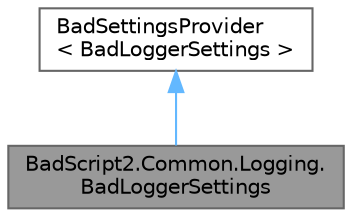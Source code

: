 digraph "BadScript2.Common.Logging.BadLoggerSettings"
{
 // LATEX_PDF_SIZE
  bgcolor="transparent";
  edge [fontname=Helvetica,fontsize=10,labelfontname=Helvetica,labelfontsize=10];
  node [fontname=Helvetica,fontsize=10,shape=box,height=0.2,width=0.4];
  Node1 [id="Node000001",label="BadScript2.Common.Logging.\lBadLoggerSettings",height=0.2,width=0.4,color="gray40", fillcolor="grey60", style="filled", fontcolor="black",tooltip="Logger settings."];
  Node2 -> Node1 [id="edge1_Node000001_Node000002",dir="back",color="steelblue1",style="solid",tooltip=" "];
  Node2 [id="Node000002",label="BadSettingsProvider\l\< BadLoggerSettings \>",height=0.2,width=0.4,color="gray40", fillcolor="white", style="filled",URL="$class_bad_script2_1_1_settings_1_1_bad_settings_provider.html",tooltip=" "];
}
